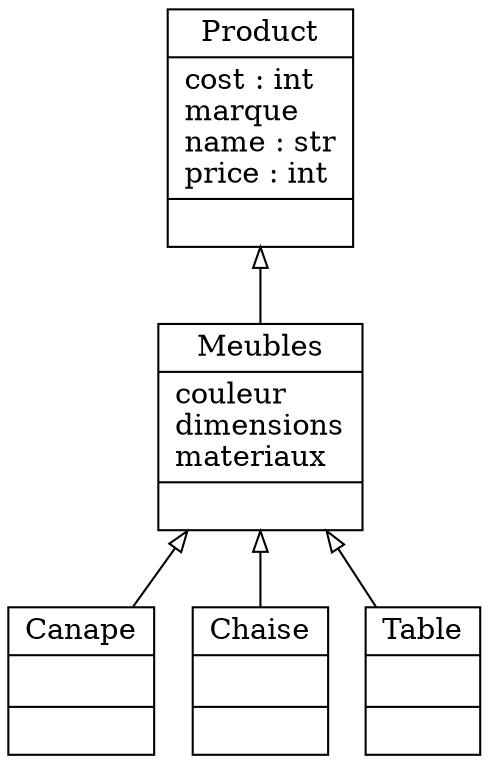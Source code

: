 digraph "classes" {
rankdir=BT
charset="utf-8"
"3.classes_solution.Canape" [color="black", fontcolor="black", label=<{Canape|<br ALIGN="LEFT"/>|}>, shape="record", style="solid"];
"3.classes_solution.Chaise" [color="black", fontcolor="black", label=<{Chaise|<br ALIGN="LEFT"/>|}>, shape="record", style="solid"];
"3.classes_solution.Meubles" [color="black", fontcolor="black", label=<{Meubles|couleur<br ALIGN="LEFT"/>dimensions<br ALIGN="LEFT"/>materiaux<br ALIGN="LEFT"/>|}>, shape="record", style="solid"];
"3.classes_solution.Product" [color="black", fontcolor="black", label=<{Product|cost : int<br ALIGN="LEFT"/>marque<br ALIGN="LEFT"/>name : str<br ALIGN="LEFT"/>price : int<br ALIGN="LEFT"/>|}>, shape="record", style="solid"];
"3.classes_solution.Table" [color="black", fontcolor="black", label=<{Table|<br ALIGN="LEFT"/>|}>, shape="record", style="solid"];
"3.classes_solution.Canape" -> "3.classes_solution.Meubles" [arrowhead="empty", arrowtail="none"];
"3.classes_solution.Chaise" -> "3.classes_solution.Meubles" [arrowhead="empty", arrowtail="none"];
"3.classes_solution.Meubles" -> "3.classes_solution.Product" [arrowhead="empty", arrowtail="none"];
"3.classes_solution.Table" -> "3.classes_solution.Meubles" [arrowhead="empty", arrowtail="none"];
}
